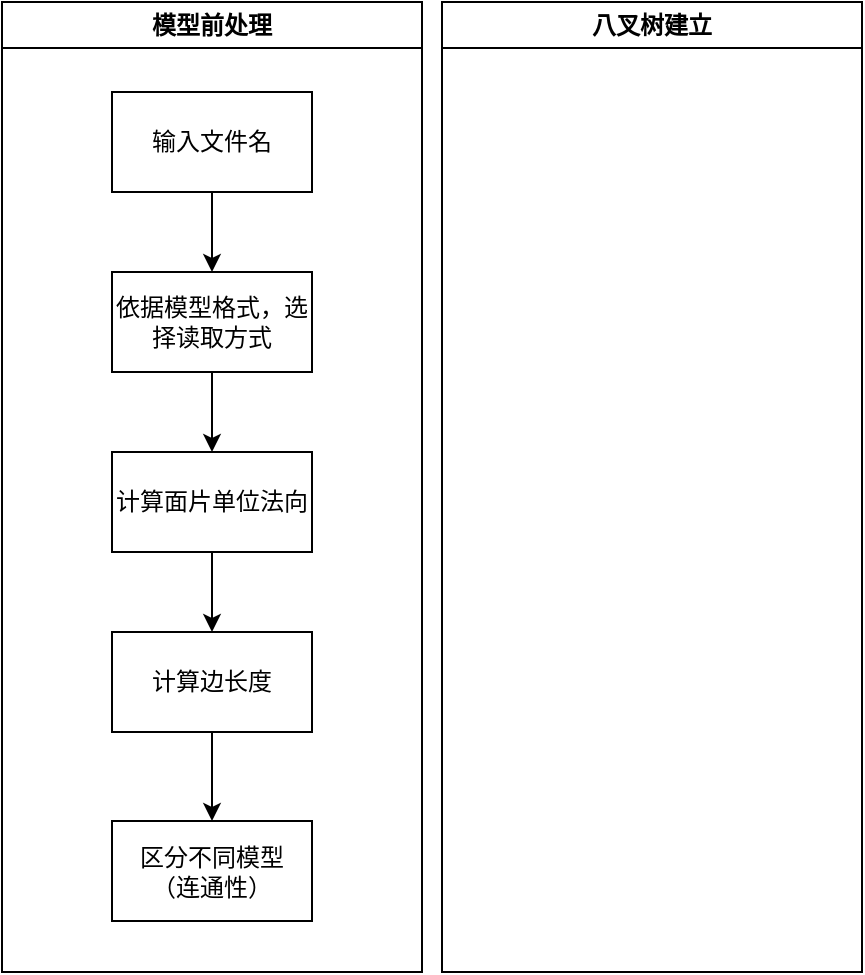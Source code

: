 <mxfile version="24.0.7" type="github">
  <diagram name="第 1 页" id="n2B5yL4K1JaY0Z_J82ZU">
    <mxGraphModel dx="1386" dy="785" grid="1" gridSize="10" guides="1" tooltips="1" connect="1" arrows="1" fold="1" page="1" pageScale="1" pageWidth="827" pageHeight="1169" math="0" shadow="0">
      <root>
        <mxCell id="0" />
        <mxCell id="1" parent="0" />
        <mxCell id="IkZhBHOxt636drZOpqKK-69" value="模型前处理" style="swimlane;whiteSpace=wrap;html=1;" vertex="1" parent="1">
          <mxGeometry x="50" y="135" width="210" height="485" as="geometry" />
        </mxCell>
        <mxCell id="IkZhBHOxt636drZOpqKK-73" value="" style="edgeStyle=orthogonalEdgeStyle;rounded=0;orthogonalLoop=1;jettySize=auto;html=1;" edge="1" parent="IkZhBHOxt636drZOpqKK-69" source="IkZhBHOxt636drZOpqKK-71" target="IkZhBHOxt636drZOpqKK-72">
          <mxGeometry relative="1" as="geometry" />
        </mxCell>
        <mxCell id="IkZhBHOxt636drZOpqKK-71" value="输入文件名" style="rounded=0;whiteSpace=wrap;html=1;" vertex="1" parent="IkZhBHOxt636drZOpqKK-69">
          <mxGeometry x="55" y="45" width="100" height="50" as="geometry" />
        </mxCell>
        <mxCell id="IkZhBHOxt636drZOpqKK-75" value="" style="edgeStyle=orthogonalEdgeStyle;rounded=0;orthogonalLoop=1;jettySize=auto;html=1;" edge="1" parent="IkZhBHOxt636drZOpqKK-69" source="IkZhBHOxt636drZOpqKK-72" target="IkZhBHOxt636drZOpqKK-74">
          <mxGeometry relative="1" as="geometry" />
        </mxCell>
        <mxCell id="IkZhBHOxt636drZOpqKK-72" value="依据模型格式，选择读取方式" style="rounded=0;whiteSpace=wrap;html=1;" vertex="1" parent="IkZhBHOxt636drZOpqKK-69">
          <mxGeometry x="55" y="135" width="100" height="50" as="geometry" />
        </mxCell>
        <mxCell id="IkZhBHOxt636drZOpqKK-77" value="" style="edgeStyle=orthogonalEdgeStyle;rounded=0;orthogonalLoop=1;jettySize=auto;html=1;" edge="1" parent="IkZhBHOxt636drZOpqKK-69" source="IkZhBHOxt636drZOpqKK-74" target="IkZhBHOxt636drZOpqKK-76">
          <mxGeometry relative="1" as="geometry" />
        </mxCell>
        <mxCell id="IkZhBHOxt636drZOpqKK-74" value="计算面片单位法向" style="rounded=0;whiteSpace=wrap;html=1;" vertex="1" parent="IkZhBHOxt636drZOpqKK-69">
          <mxGeometry x="55" y="225" width="100" height="50" as="geometry" />
        </mxCell>
        <mxCell id="IkZhBHOxt636drZOpqKK-88" value="" style="edgeStyle=orthogonalEdgeStyle;rounded=0;orthogonalLoop=1;jettySize=auto;html=1;" edge="1" parent="IkZhBHOxt636drZOpqKK-69" source="IkZhBHOxt636drZOpqKK-76" target="IkZhBHOxt636drZOpqKK-87">
          <mxGeometry relative="1" as="geometry" />
        </mxCell>
        <mxCell id="IkZhBHOxt636drZOpqKK-76" value="计算边长度" style="rounded=0;whiteSpace=wrap;html=1;" vertex="1" parent="IkZhBHOxt636drZOpqKK-69">
          <mxGeometry x="55" y="315" width="100" height="50" as="geometry" />
        </mxCell>
        <mxCell id="IkZhBHOxt636drZOpqKK-87" value="区分不同模型&lt;div&gt;（连通性）&lt;/div&gt;" style="rounded=0;whiteSpace=wrap;html=1;" vertex="1" parent="IkZhBHOxt636drZOpqKK-69">
          <mxGeometry x="55" y="409.5" width="100" height="50" as="geometry" />
        </mxCell>
        <mxCell id="IkZhBHOxt636drZOpqKK-79" value="八叉树建立" style="swimlane;whiteSpace=wrap;html=1;" vertex="1" parent="1">
          <mxGeometry x="270" y="135" width="210" height="485" as="geometry" />
        </mxCell>
      </root>
    </mxGraphModel>
  </diagram>
</mxfile>
